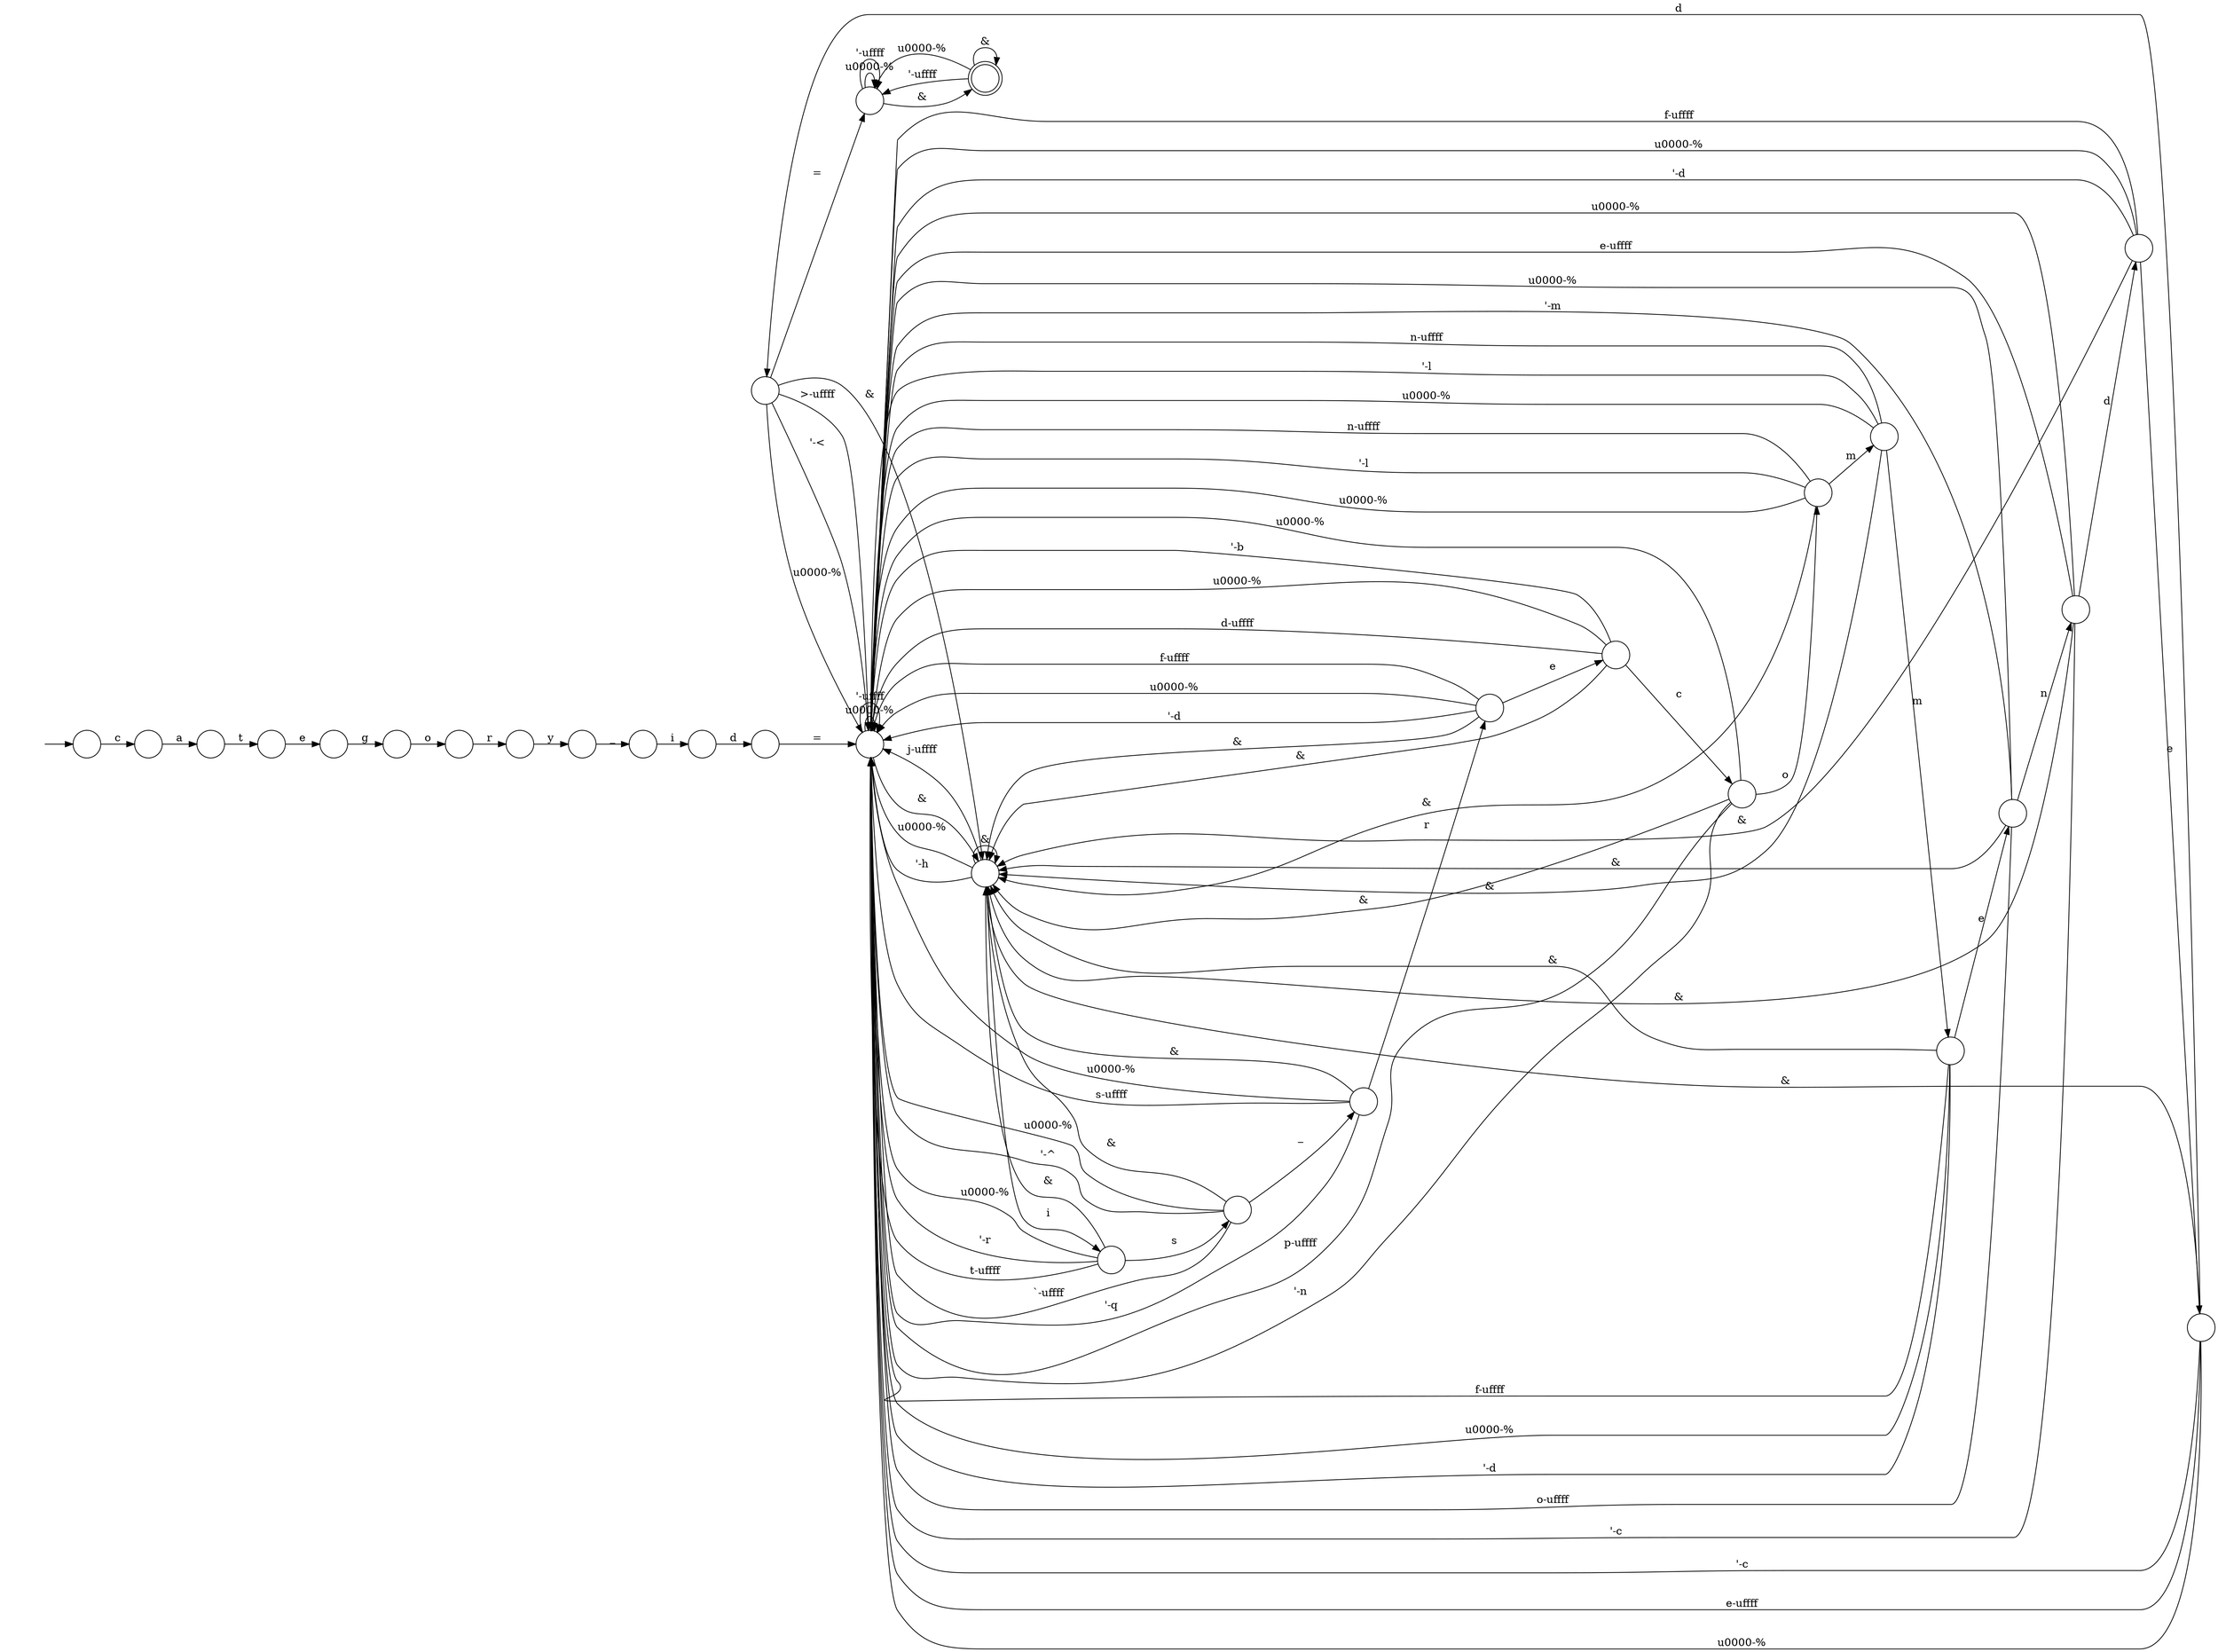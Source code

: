 digraph Automaton {
  rankdir = LR;
  0 [shape=circle,label=""];
  0 -> 22 [label="="]
  0 -> 21 [label="'-<"]
  0 -> 16 [label="&"]
  0 -> 21 [label="\u0000-%"]
  0 -> 21 [label=">-\uffff"]
  1 [shape=circle,label=""];
  1 -> 21 [label="'-c"]
  1 -> 16 [label="&"]
  1 -> 0 [label="d"]
  1 -> 21 [label="e-\uffff"]
  1 -> 21 [label="\u0000-%"]
  2 [shape=circle,label=""];
  2 -> 16 [label="&"]
  2 -> 5 [label="e"]
  2 -> 21 [label="f-\uffff"]
  2 -> 21 [label="\u0000-%"]
  2 -> 21 [label="'-d"]
  3 [shape=circle,label=""];
  3 -> 16 [label="&"]
  3 -> 21 [label="n-\uffff"]
  3 -> 13 [label="m"]
  3 -> 21 [label="'-l"]
  3 -> 21 [label="\u0000-%"]
  4 [shape=circle,label=""];
  4 -> 21 [label="`-\uffff"]
  4 -> 16 [label="&"]
  4 -> 17 [label="_"]
  4 -> 21 [label="\u0000-%"]
  4 -> 21 [label="'-^"]
  5 [shape=circle,label=""];
  5 -> 21 [label="'-b"]
  5 -> 27 [label="c"]
  5 -> 16 [label="&"]
  5 -> 21 [label="\u0000-%"]
  5 -> 21 [label="d-\uffff"]
  6 [shape=doublecircle,label=""];
  6 -> 6 [label="&"]
  6 -> 22 [label="\u0000-%"]
  6 -> 22 [label="'-\uffff"]
  7 [shape=circle,label=""];
  initial [shape=plaintext,label=""];
  initial -> 7
  7 -> 26 [label="c"]
  8 [shape=circle,label=""];
  8 -> 16 [label="&"]
  8 -> 4 [label="s"]
  8 -> 21 [label="t-\uffff"]
  8 -> 21 [label="\u0000-%"]
  8 -> 21 [label="'-r"]
  9 [shape=circle,label=""];
  9 -> 16 [label="&"]
  9 -> 28 [label="e"]
  9 -> 21 [label="f-\uffff"]
  9 -> 21 [label="\u0000-%"]
  9 -> 21 [label="'-d"]
  10 [shape=circle,label=""];
  10 -> 20 [label="d"]
  11 [shape=circle,label=""];
  11 -> 18 [label="r"]
  12 [shape=circle,label=""];
  12 -> 29 [label="e"]
  13 [shape=circle,label=""];
  13 -> 16 [label="&"]
  13 -> 21 [label="n-\uffff"]
  13 -> 9 [label="m"]
  13 -> 21 [label="'-l"]
  13 -> 21 [label="\u0000-%"]
  14 [shape=circle,label=""];
  14 -> 10 [label="i"]
  15 [shape=circle,label=""];
  15 -> 14 [label="_"]
  16 [shape=circle,label=""];
  16 -> 16 [label="&"]
  16 -> 21 [label="\u0000-%"]
  16 -> 8 [label="i"]
  16 -> 21 [label="'-h"]
  16 -> 21 [label="j-\uffff"]
  17 [shape=circle,label=""];
  17 -> 16 [label="&"]
  17 -> 21 [label="'-q"]
  17 -> 21 [label="\u0000-%"]
  17 -> 2 [label="r"]
  17 -> 21 [label="s-\uffff"]
  18 [shape=circle,label=""];
  18 -> 15 [label="y"]
  19 [shape=circle,label=""];
  19 -> 21 [label="'-c"]
  19 -> 16 [label="&"]
  19 -> 24 [label="d"]
  19 -> 21 [label="e-\uffff"]
  19 -> 21 [label="\u0000-%"]
  20 [shape=circle,label=""];
  20 -> 21 [label="="]
  21 [shape=circle,label=""];
  21 -> 16 [label="&"]
  21 -> 21 [label="\u0000-%"]
  21 -> 21 [label="'-\uffff"]
  22 [shape=circle,label=""];
  22 -> 6 [label="&"]
  22 -> 22 [label="\u0000-%"]
  22 -> 22 [label="'-\uffff"]
  23 [shape=circle,label=""];
  23 -> 11 [label="o"]
  24 [shape=circle,label=""];
  24 -> 16 [label="&"]
  24 -> 1 [label="e"]
  24 -> 21 [label="f-\uffff"]
  24 -> 21 [label="\u0000-%"]
  24 -> 21 [label="'-d"]
  25 [shape=circle,label=""];
  25 -> 12 [label="t"]
  26 [shape=circle,label=""];
  26 -> 25 [label="a"]
  27 [shape=circle,label=""];
  27 -> 21 [label="p-\uffff"]
  27 -> 21 [label="'-n"]
  27 -> 16 [label="&"]
  27 -> 21 [label="\u0000-%"]
  27 -> 3 [label="o"]
  28 [shape=circle,label=""];
  28 -> 19 [label="n"]
  28 -> 21 [label="o-\uffff"]
  28 -> 16 [label="&"]
  28 -> 21 [label="\u0000-%"]
  28 -> 21 [label="'-m"]
  29 [shape=circle,label=""];
  29 -> 23 [label="g"]
}

